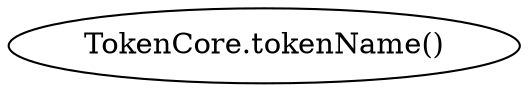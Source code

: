 digraph "" {
	graph [bb="0,0,215.67,36"];
	node [label="\N"];
	"TokenCore.tokenName()"	 [height=0.5,
		pos="107.83,18",
		width=2.9954];
}
digraph "" {
	graph [bb="0,0,215.67,36"];
	node [label="\N"];
	"TokenCore.tokenName()"	 [height=0.5,
		pos="107.83,18",
		width=2.9954];
}
digraph "" {
	graph [bb="0,0,215.67,36"];
	node [label="\N"];
	"TokenCore.tokenName()"	 [height=0.5,
		pos="107.83,18",
		width=2.9954];
}
digraph "" {
	graph [bb="0,0,215.67,36"];
	node [label="\N"];
	"TokenCore.tokenName()"	 [height=0.5,
		pos="107.83,18",
		width=2.9954];
}
digraph "" {
	graph [bb="0,0,215.67,36"];
	node [label="\N"];
	"TokenCore.tokenName()"	 [height=0.5,
		pos="107.83,18",
		width=2.9954];
}
